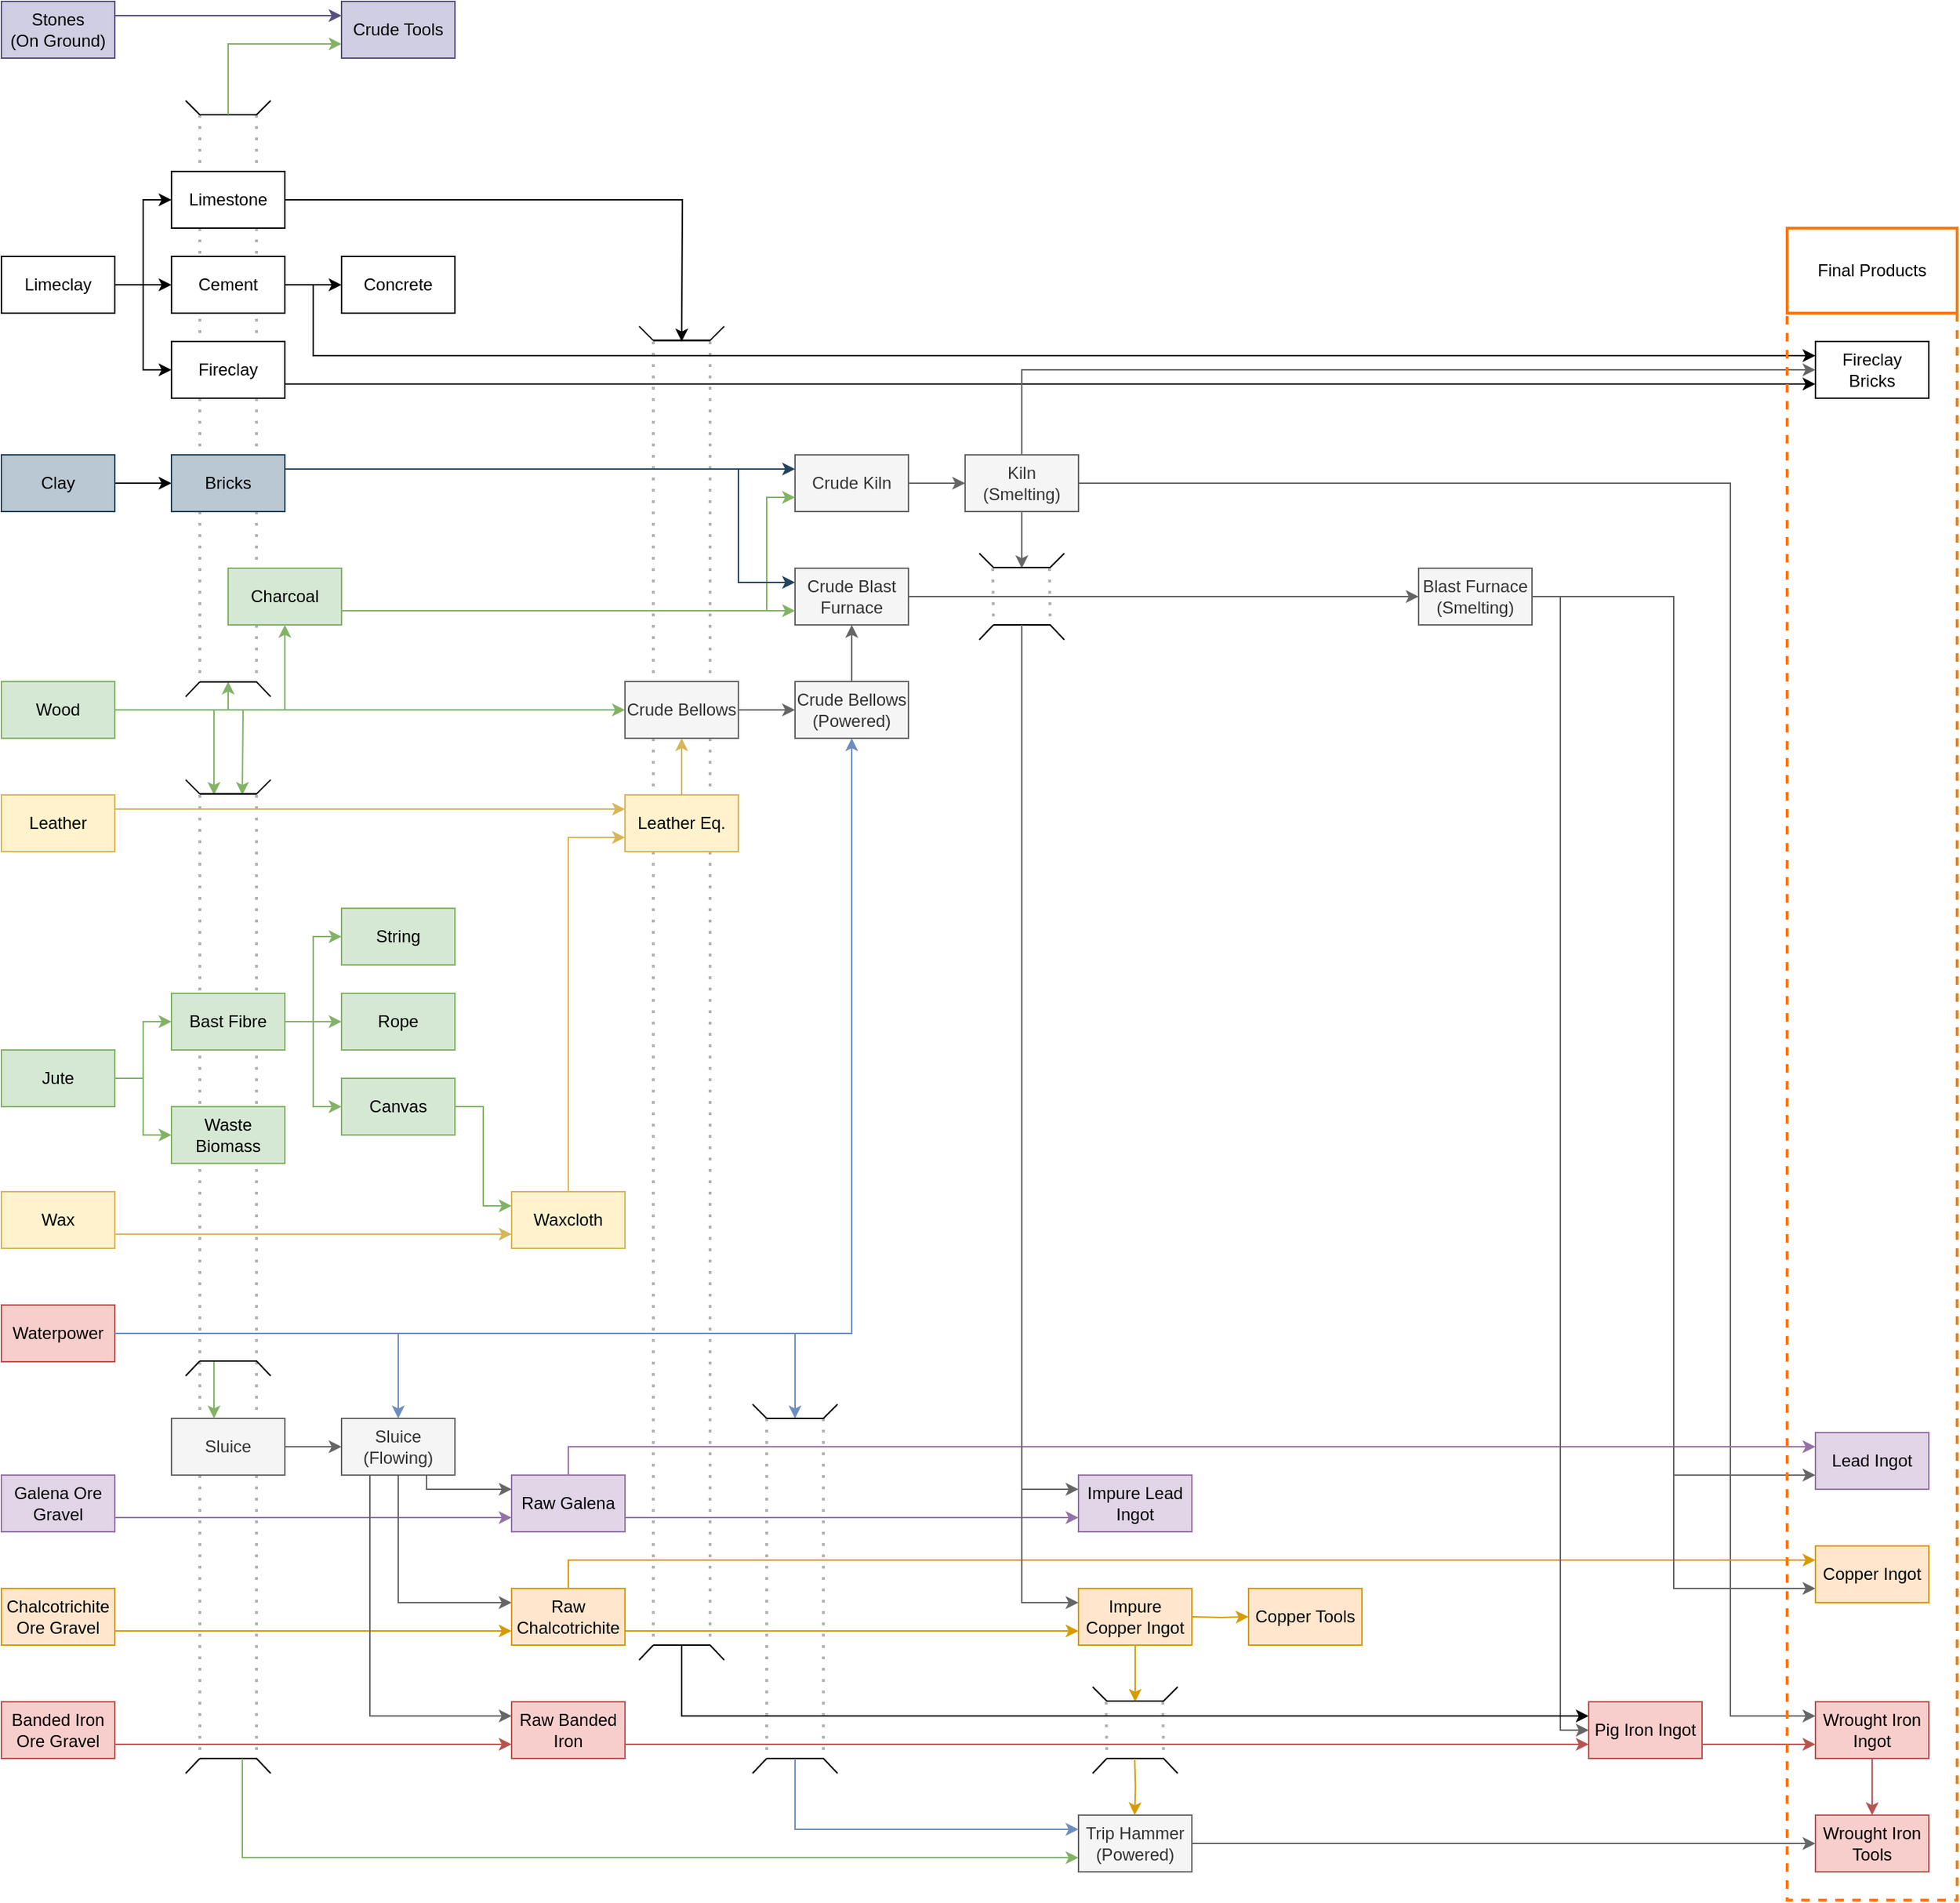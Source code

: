 <mxfile version="25.0.3">
  <diagram name="Page-1" id="IG3MzUUw2ymZqQd2v7ET">
    <mxGraphModel dx="1366" dy="1269" grid="1" gridSize="10" guides="1" tooltips="1" connect="1" arrows="1" fold="1" page="0" pageScale="1" pageWidth="850" pageHeight="1100" math="0" shadow="0">
      <root>
        <mxCell id="0" />
        <mxCell id="1" parent="0" />
        <mxCell id="coB8QqFpyWx458fDY29j-12" value="" style="endArrow=none;dashed=1;html=1;dashPattern=1 3;strokeWidth=2;rounded=0;fillColor=#f5f5f5;strokeColor=#666666;opacity=50;" edge="1" parent="1">
          <mxGeometry width="50" height="50" relative="1" as="geometry">
            <mxPoint x="300" y="-160" as="sourcePoint" />
            <mxPoint x="300" y="240" as="targetPoint" />
          </mxGeometry>
        </mxCell>
        <mxCell id="coB8QqFpyWx458fDY29j-13" value="" style="endArrow=none;dashed=1;html=1;dashPattern=1 3;strokeWidth=2;rounded=0;fillColor=#f5f5f5;strokeColor=#666666;opacity=50;" edge="1" parent="1">
          <mxGeometry width="50" height="50" relative="1" as="geometry">
            <mxPoint x="260" y="-160" as="sourcePoint" />
            <mxPoint x="260" y="240" as="targetPoint" />
          </mxGeometry>
        </mxCell>
        <mxCell id="coB8QqFpyWx458fDY29j-3" value="" style="endArrow=none;dashed=1;html=1;dashPattern=1 3;strokeWidth=2;rounded=0;fillColor=#f5f5f5;strokeColor=#666666;opacity=50;" edge="1" parent="1">
          <mxGeometry width="50" height="50" relative="1" as="geometry">
            <mxPoint x="819.5" y="160" as="sourcePoint" />
            <mxPoint x="820" y="200" as="targetPoint" />
          </mxGeometry>
        </mxCell>
        <mxCell id="coB8QqFpyWx458fDY29j-4" value="" style="endArrow=none;dashed=1;html=1;dashPattern=1 3;strokeWidth=2;rounded=0;fillColor=#f5f5f5;strokeColor=#666666;opacity=50;" edge="1" parent="1">
          <mxGeometry width="50" height="50" relative="1" as="geometry">
            <mxPoint x="859.5" y="160" as="sourcePoint" />
            <mxPoint x="860" y="200" as="targetPoint" />
          </mxGeometry>
        </mxCell>
        <mxCell id="coB8QqFpyWx458fDY29j-1" value="" style="endArrow=none;dashed=1;html=1;dashPattern=1 3;strokeWidth=2;rounded=0;fillColor=#f5f5f5;strokeColor=#666666;opacity=50;" edge="1" parent="1">
          <mxGeometry width="50" height="50" relative="1" as="geometry">
            <mxPoint x="899.5" y="960" as="sourcePoint" />
            <mxPoint x="900" y="1000" as="targetPoint" />
          </mxGeometry>
        </mxCell>
        <mxCell id="coB8QqFpyWx458fDY29j-2" value="" style="endArrow=none;dashed=1;html=1;dashPattern=1 3;strokeWidth=2;rounded=0;fillColor=#f5f5f5;strokeColor=#666666;opacity=50;" edge="1" parent="1">
          <mxGeometry width="50" height="50" relative="1" as="geometry">
            <mxPoint x="939.5" y="960" as="sourcePoint" />
            <mxPoint x="940" y="1000" as="targetPoint" />
          </mxGeometry>
        </mxCell>
        <mxCell id="m7AmhTVpTq-Uz_7KJyDs-200" value="" style="endArrow=none;dashed=1;html=1;dashPattern=1 3;strokeWidth=2;rounded=0;fillColor=#f5f5f5;strokeColor=#666666;opacity=50;" parent="1" edge="1">
          <mxGeometry width="50" height="50" relative="1" as="geometry">
            <mxPoint x="620" as="sourcePoint" />
            <mxPoint x="620" y="920" as="targetPoint" />
          </mxGeometry>
        </mxCell>
        <mxCell id="m7AmhTVpTq-Uz_7KJyDs-201" value="" style="endArrow=none;dashed=1;html=1;dashPattern=1 3;strokeWidth=2;rounded=0;fillColor=#f5f5f5;strokeColor=#666666;opacity=50;" parent="1" edge="1">
          <mxGeometry width="50" height="50" relative="1" as="geometry">
            <mxPoint x="580" as="sourcePoint" />
            <mxPoint x="580" y="920" as="targetPoint" />
          </mxGeometry>
        </mxCell>
        <mxCell id="m7AmhTVpTq-Uz_7KJyDs-199" value="" style="endArrow=none;dashed=1;html=1;dashPattern=1 3;strokeWidth=2;rounded=0;fillColor=#f5f5f5;strokeColor=#666666;opacity=50;" parent="1" edge="1">
          <mxGeometry width="50" height="50" relative="1" as="geometry">
            <mxPoint x="660" y="760" as="sourcePoint" />
            <mxPoint x="660" y="1000" as="targetPoint" />
          </mxGeometry>
        </mxCell>
        <mxCell id="m7AmhTVpTq-Uz_7KJyDs-198" value="" style="endArrow=none;dashed=1;html=1;dashPattern=1 3;strokeWidth=2;rounded=0;fillColor=#f5f5f5;strokeColor=#666666;opacity=50;" parent="1" edge="1">
          <mxGeometry width="50" height="50" relative="1" as="geometry">
            <mxPoint x="700" y="760" as="sourcePoint" />
            <mxPoint x="700" y="1000" as="targetPoint" />
          </mxGeometry>
        </mxCell>
        <mxCell id="m7AmhTVpTq-Uz_7KJyDs-196" value="" style="endArrow=none;dashed=1;html=1;dashPattern=1 3;strokeWidth=2;rounded=0;fillColor=#f5f5f5;strokeColor=#666666;opacity=50;" parent="1" edge="1">
          <mxGeometry width="50" height="50" relative="1" as="geometry">
            <mxPoint x="300" y="320" as="sourcePoint" />
            <mxPoint x="300" y="1000.952" as="targetPoint" />
          </mxGeometry>
        </mxCell>
        <mxCell id="m7AmhTVpTq-Uz_7KJyDs-197" value="" style="endArrow=none;dashed=1;html=1;dashPattern=1 3;strokeWidth=2;rounded=0;fillColor=#f5f5f5;strokeColor=#666666;opacity=50;" parent="1" edge="1">
          <mxGeometry width="50" height="50" relative="1" as="geometry">
            <mxPoint x="260" y="320" as="sourcePoint" />
            <mxPoint x="260" y="1000.952" as="targetPoint" />
          </mxGeometry>
        </mxCell>
        <mxCell id="m7AmhTVpTq-Uz_7KJyDs-32" style="edgeStyle=orthogonalEdgeStyle;rounded=0;orthogonalLoop=1;jettySize=auto;html=1;entryX=0;entryY=0.5;entryDx=0;entryDy=0;fillColor=#d5e8d4;strokeColor=#82b366;" parent="1" source="m7AmhTVpTq-Uz_7KJyDs-1" target="m7AmhTVpTq-Uz_7KJyDs-30" edge="1">
          <mxGeometry relative="1" as="geometry" />
        </mxCell>
        <mxCell id="m7AmhTVpTq-Uz_7KJyDs-95" style="edgeStyle=orthogonalEdgeStyle;rounded=0;orthogonalLoop=1;jettySize=auto;html=1;entryX=0.5;entryY=1;entryDx=0;entryDy=0;fillColor=#d5e8d4;strokeColor=#82b366;" parent="1" target="m7AmhTVpTq-Uz_7KJyDs-96" edge="1">
          <mxGeometry relative="1" as="geometry">
            <mxPoint x="320" y="240" as="targetPoint" />
            <mxPoint x="240" y="260" as="sourcePoint" />
            <Array as="points">
              <mxPoint x="320" y="260" />
            </Array>
          </mxGeometry>
        </mxCell>
        <mxCell id="m7AmhTVpTq-Uz_7KJyDs-113" style="edgeStyle=orthogonalEdgeStyle;rounded=0;orthogonalLoop=1;jettySize=auto;html=1;fillColor=#d5e8d4;strokeColor=#82b366;" parent="1" source="m7AmhTVpTq-Uz_7KJyDs-1" edge="1">
          <mxGeometry relative="1" as="geometry">
            <mxPoint x="270" y="320" as="targetPoint" />
            <Array as="points">
              <mxPoint x="270" y="260" />
            </Array>
          </mxGeometry>
        </mxCell>
        <mxCell id="m7AmhTVpTq-Uz_7KJyDs-177" style="edgeStyle=orthogonalEdgeStyle;rounded=0;orthogonalLoop=1;jettySize=auto;html=1;fillColor=#d5e8d4;strokeColor=#82b366;" parent="1" source="m7AmhTVpTq-Uz_7KJyDs-1" edge="1">
          <mxGeometry relative="1" as="geometry">
            <mxPoint x="290" y="320" as="targetPoint" />
          </mxGeometry>
        </mxCell>
        <mxCell id="coB8QqFpyWx458fDY29j-18" style="edgeStyle=orthogonalEdgeStyle;rounded=0;orthogonalLoop=1;jettySize=auto;html=1;fillColor=#d5e8d4;strokeColor=#82b366;" edge="1" parent="1" source="m7AmhTVpTq-Uz_7KJyDs-1">
          <mxGeometry relative="1" as="geometry">
            <mxPoint x="280" y="240" as="targetPoint" />
            <Array as="points">
              <mxPoint x="280" y="260" />
            </Array>
          </mxGeometry>
        </mxCell>
        <mxCell id="m7AmhTVpTq-Uz_7KJyDs-1" value="&lt;div&gt;Wood&lt;/div&gt;" style="rounded=0;whiteSpace=wrap;html=1;fillColor=#d5e8d4;strokeColor=#82b366;" parent="1" vertex="1">
          <mxGeometry x="120" y="240" width="80" height="40" as="geometry" />
        </mxCell>
        <mxCell id="m7AmhTVpTq-Uz_7KJyDs-29" style="edgeStyle=orthogonalEdgeStyle;rounded=0;orthogonalLoop=1;jettySize=auto;html=1;exitX=1;exitY=0.25;exitDx=0;exitDy=0;entryX=0;entryY=0.25;entryDx=0;entryDy=0;fillColor=#fff2cc;strokeColor=#d6b656;" parent="1" source="m7AmhTVpTq-Uz_7KJyDs-2" target="m7AmhTVpTq-Uz_7KJyDs-27" edge="1">
          <mxGeometry relative="1" as="geometry" />
        </mxCell>
        <mxCell id="m7AmhTVpTq-Uz_7KJyDs-2" value="Leather" style="rounded=0;whiteSpace=wrap;html=1;fillColor=#fff2cc;strokeColor=#d6b656;" parent="1" vertex="1">
          <mxGeometry x="120" y="320" width="80" height="40" as="geometry" />
        </mxCell>
        <mxCell id="m7AmhTVpTq-Uz_7KJyDs-14" style="edgeStyle=orthogonalEdgeStyle;rounded=0;orthogonalLoop=1;jettySize=auto;html=1;entryX=0;entryY=0.5;entryDx=0;entryDy=0;fillColor=#d5e8d4;strokeColor=#82b366;" parent="1" source="m7AmhTVpTq-Uz_7KJyDs-3" target="m7AmhTVpTq-Uz_7KJyDs-13" edge="1">
          <mxGeometry relative="1" as="geometry" />
        </mxCell>
        <mxCell id="m7AmhTVpTq-Uz_7KJyDs-15" style="edgeStyle=orthogonalEdgeStyle;rounded=0;orthogonalLoop=1;jettySize=auto;html=1;entryX=0;entryY=0.5;entryDx=0;entryDy=0;fillColor=#d5e8d4;strokeColor=#82b366;" parent="1" source="m7AmhTVpTq-Uz_7KJyDs-3" target="m7AmhTVpTq-Uz_7KJyDs-12" edge="1">
          <mxGeometry relative="1" as="geometry" />
        </mxCell>
        <mxCell id="m7AmhTVpTq-Uz_7KJyDs-3" value="Jute" style="rounded=0;whiteSpace=wrap;html=1;fillColor=#d5e8d4;strokeColor=#82b366;" parent="1" vertex="1">
          <mxGeometry x="120" y="500" width="80" height="40" as="geometry" />
        </mxCell>
        <mxCell id="coB8QqFpyWx458fDY29j-22" style="edgeStyle=orthogonalEdgeStyle;rounded=0;orthogonalLoop=1;jettySize=auto;html=1;entryX=0;entryY=0.5;entryDx=0;entryDy=0;fillColor=#fff2cc;strokeColor=#d6b656;" edge="1" parent="1">
          <mxGeometry relative="1" as="geometry">
            <mxPoint x="200" y="630" as="sourcePoint" />
            <mxPoint x="480" y="630" as="targetPoint" />
          </mxGeometry>
        </mxCell>
        <mxCell id="m7AmhTVpTq-Uz_7KJyDs-4" value="Wax" style="rounded=0;whiteSpace=wrap;html=1;fillColor=#fff2cc;strokeColor=#d6b656;" parent="1" vertex="1">
          <mxGeometry x="120" y="600" width="80" height="40" as="geometry" />
        </mxCell>
        <mxCell id="m7AmhTVpTq-Uz_7KJyDs-36" style="edgeStyle=orthogonalEdgeStyle;rounded=0;orthogonalLoop=1;jettySize=auto;html=1;fillColor=#dae8fc;strokeColor=#6c8ebf;" parent="1" source="m7AmhTVpTq-Uz_7KJyDs-5" target="m7AmhTVpTq-Uz_7KJyDs-33" edge="1">
          <mxGeometry relative="1" as="geometry" />
        </mxCell>
        <mxCell id="m7AmhTVpTq-Uz_7KJyDs-116" style="edgeStyle=orthogonalEdgeStyle;rounded=0;orthogonalLoop=1;jettySize=auto;html=1;entryX=0.5;entryY=0;entryDx=0;entryDy=0;fillColor=#dae8fc;strokeColor=#6c8ebf;" parent="1" source="m7AmhTVpTq-Uz_7KJyDs-5" target="m7AmhTVpTq-Uz_7KJyDs-114" edge="1">
          <mxGeometry relative="1" as="geometry" />
        </mxCell>
        <mxCell id="m7AmhTVpTq-Uz_7KJyDs-5" value="Waterpower" style="rounded=0;whiteSpace=wrap;html=1;fillColor=#f8cecc;strokeColor=#b85450;" parent="1" vertex="1">
          <mxGeometry x="120" y="680" width="80" height="40" as="geometry" />
        </mxCell>
        <mxCell id="m7AmhTVpTq-Uz_7KJyDs-115" style="edgeStyle=orthogonalEdgeStyle;rounded=0;orthogonalLoop=1;jettySize=auto;html=1;entryX=0;entryY=0.5;entryDx=0;entryDy=0;fillColor=#f5f5f5;strokeColor=#666666;" parent="1" source="m7AmhTVpTq-Uz_7KJyDs-6" target="m7AmhTVpTq-Uz_7KJyDs-114" edge="1">
          <mxGeometry relative="1" as="geometry" />
        </mxCell>
        <mxCell id="m7AmhTVpTq-Uz_7KJyDs-6" value="Sluice" style="rounded=0;whiteSpace=wrap;html=1;fillColor=#f5f5f5;strokeColor=#666666;fontColor=#333333;" parent="1" vertex="1">
          <mxGeometry x="240" y="760" width="80" height="40" as="geometry" />
        </mxCell>
        <mxCell id="m7AmhTVpTq-Uz_7KJyDs-19" style="edgeStyle=orthogonalEdgeStyle;rounded=0;orthogonalLoop=1;jettySize=auto;html=1;entryX=0;entryY=0.5;entryDx=0;entryDy=0;fillColor=#d5e8d4;strokeColor=#82b366;" parent="1" source="m7AmhTVpTq-Uz_7KJyDs-12" target="m7AmhTVpTq-Uz_7KJyDs-18" edge="1">
          <mxGeometry relative="1" as="geometry" />
        </mxCell>
        <mxCell id="m7AmhTVpTq-Uz_7KJyDs-21" style="edgeStyle=orthogonalEdgeStyle;rounded=0;orthogonalLoop=1;jettySize=auto;html=1;entryX=0;entryY=0.5;entryDx=0;entryDy=0;fillColor=#d5e8d4;strokeColor=#82b366;" parent="1" source="m7AmhTVpTq-Uz_7KJyDs-12" target="m7AmhTVpTq-Uz_7KJyDs-17" edge="1">
          <mxGeometry relative="1" as="geometry" />
        </mxCell>
        <mxCell id="m7AmhTVpTq-Uz_7KJyDs-22" style="edgeStyle=orthogonalEdgeStyle;rounded=0;orthogonalLoop=1;jettySize=auto;html=1;entryX=0;entryY=0.5;entryDx=0;entryDy=0;fillColor=#d5e8d4;strokeColor=#82b366;" parent="1" source="m7AmhTVpTq-Uz_7KJyDs-12" target="m7AmhTVpTq-Uz_7KJyDs-20" edge="1">
          <mxGeometry relative="1" as="geometry" />
        </mxCell>
        <mxCell id="m7AmhTVpTq-Uz_7KJyDs-12" value="Bast Fibre" style="rounded=0;whiteSpace=wrap;html=1;fillColor=#d5e8d4;strokeColor=#82b366;" parent="1" vertex="1">
          <mxGeometry x="240" y="460" width="80" height="40" as="geometry" />
        </mxCell>
        <mxCell id="m7AmhTVpTq-Uz_7KJyDs-13" value="Waste Biomass" style="rounded=0;whiteSpace=wrap;html=1;fillColor=#d5e8d4;strokeColor=#82b366;" parent="1" vertex="1">
          <mxGeometry x="240" y="540" width="80" height="40" as="geometry" />
        </mxCell>
        <mxCell id="m7AmhTVpTq-Uz_7KJyDs-17" value="Rope" style="rounded=0;whiteSpace=wrap;html=1;fillColor=#d5e8d4;strokeColor=#82b366;" parent="1" vertex="1">
          <mxGeometry x="360" y="460" width="80" height="40" as="geometry" />
        </mxCell>
        <mxCell id="m7AmhTVpTq-Uz_7KJyDs-18" value="String" style="rounded=0;whiteSpace=wrap;html=1;fillColor=#d5e8d4;strokeColor=#82b366;" parent="1" vertex="1">
          <mxGeometry x="360" y="400" width="80" height="40" as="geometry" />
        </mxCell>
        <mxCell id="m7AmhTVpTq-Uz_7KJyDs-24" style="edgeStyle=orthogonalEdgeStyle;rounded=0;orthogonalLoop=1;jettySize=auto;html=1;entryX=0;entryY=0.25;entryDx=0;entryDy=0;fillColor=#d5e8d4;strokeColor=#82b366;" parent="1" source="m7AmhTVpTq-Uz_7KJyDs-20" target="m7AmhTVpTq-Uz_7KJyDs-23" edge="1">
          <mxGeometry relative="1" as="geometry">
            <mxPoint x="470" y="630" as="targetPoint" />
          </mxGeometry>
        </mxCell>
        <mxCell id="m7AmhTVpTq-Uz_7KJyDs-20" value="Canvas" style="rounded=0;whiteSpace=wrap;html=1;fillColor=#d5e8d4;strokeColor=#82b366;" parent="1" vertex="1">
          <mxGeometry x="360" y="520" width="80" height="40" as="geometry" />
        </mxCell>
        <mxCell id="m7AmhTVpTq-Uz_7KJyDs-28" style="edgeStyle=orthogonalEdgeStyle;rounded=0;orthogonalLoop=1;jettySize=auto;html=1;entryX=0;entryY=0.75;entryDx=0;entryDy=0;fillColor=#fff2cc;strokeColor=#d6b656;" parent="1" source="m7AmhTVpTq-Uz_7KJyDs-23" target="m7AmhTVpTq-Uz_7KJyDs-27" edge="1">
          <mxGeometry relative="1" as="geometry" />
        </mxCell>
        <mxCell id="m7AmhTVpTq-Uz_7KJyDs-23" value="Waxcloth" style="rounded=0;whiteSpace=wrap;html=1;fillColor=#fff2cc;strokeColor=#d6b656;" parent="1" vertex="1">
          <mxGeometry x="480" y="600" width="80" height="40" as="geometry" />
        </mxCell>
        <mxCell id="m7AmhTVpTq-Uz_7KJyDs-38" style="edgeStyle=orthogonalEdgeStyle;rounded=0;orthogonalLoop=1;jettySize=auto;html=1;entryX=0;entryY=0.75;entryDx=0;entryDy=0;exitX=1;exitY=0.75;exitDx=0;exitDy=0;" parent="1" source="m7AmhTVpTq-Uz_7KJyDs-26" target="m7AmhTVpTq-Uz_7KJyDs-37" edge="1">
          <mxGeometry relative="1" as="geometry">
            <mxPoint x="220" y="20" as="targetPoint" />
            <Array as="points" />
          </mxGeometry>
        </mxCell>
        <mxCell id="m7AmhTVpTq-Uz_7KJyDs-26" value="Fireclay" style="rounded=0;whiteSpace=wrap;html=1;" parent="1" vertex="1">
          <mxGeometry x="240" width="80" height="40" as="geometry" />
        </mxCell>
        <mxCell id="m7AmhTVpTq-Uz_7KJyDs-31" style="edgeStyle=orthogonalEdgeStyle;rounded=0;orthogonalLoop=1;jettySize=auto;html=1;entryX=0.5;entryY=1;entryDx=0;entryDy=0;fillColor=#fff2cc;strokeColor=#d6b656;" parent="1" source="m7AmhTVpTq-Uz_7KJyDs-27" target="m7AmhTVpTq-Uz_7KJyDs-30" edge="1">
          <mxGeometry relative="1" as="geometry" />
        </mxCell>
        <mxCell id="m7AmhTVpTq-Uz_7KJyDs-27" value="Leather Eq." style="rounded=0;whiteSpace=wrap;html=1;fillColor=#fff2cc;strokeColor=#d6b656;" parent="1" vertex="1">
          <mxGeometry x="560" y="320" width="80" height="40" as="geometry" />
        </mxCell>
        <mxCell id="m7AmhTVpTq-Uz_7KJyDs-35" style="edgeStyle=orthogonalEdgeStyle;rounded=0;orthogonalLoop=1;jettySize=auto;html=1;entryX=0;entryY=0.5;entryDx=0;entryDy=0;fillColor=#f5f5f5;strokeColor=#666666;" parent="1" source="m7AmhTVpTq-Uz_7KJyDs-30" target="m7AmhTVpTq-Uz_7KJyDs-33" edge="1">
          <mxGeometry relative="1" as="geometry" />
        </mxCell>
        <mxCell id="m7AmhTVpTq-Uz_7KJyDs-30" value="Crude Bellows" style="rounded=0;whiteSpace=wrap;html=1;fillColor=#f5f5f5;strokeColor=#666666;fontColor=#333333;" parent="1" vertex="1">
          <mxGeometry x="560" y="240" width="80" height="40" as="geometry" />
        </mxCell>
        <mxCell id="m7AmhTVpTq-Uz_7KJyDs-51" style="edgeStyle=orthogonalEdgeStyle;rounded=0;orthogonalLoop=1;jettySize=auto;html=1;entryX=0.5;entryY=1;entryDx=0;entryDy=0;fillColor=#f5f5f5;strokeColor=#666666;" parent="1" source="m7AmhTVpTq-Uz_7KJyDs-33" target="m7AmhTVpTq-Uz_7KJyDs-46" edge="1">
          <mxGeometry relative="1" as="geometry" />
        </mxCell>
        <mxCell id="m7AmhTVpTq-Uz_7KJyDs-33" value="Crude Bellows (Powered)" style="rounded=0;whiteSpace=wrap;html=1;fillColor=#f5f5f5;strokeColor=#666666;fontColor=#333333;" parent="1" vertex="1">
          <mxGeometry x="680" y="240" width="80" height="40" as="geometry" />
        </mxCell>
        <mxCell id="m7AmhTVpTq-Uz_7KJyDs-37" value="Fireclay&lt;br&gt;Bricks" style="rounded=0;whiteSpace=wrap;html=1;" parent="1" vertex="1">
          <mxGeometry x="1400" width="80" height="40" as="geometry" />
        </mxCell>
        <mxCell id="m7AmhTVpTq-Uz_7KJyDs-43" style="edgeStyle=orthogonalEdgeStyle;rounded=0;orthogonalLoop=1;jettySize=auto;html=1;entryX=0;entryY=0.5;entryDx=0;entryDy=0;" parent="1" source="m7AmhTVpTq-Uz_7KJyDs-41" target="m7AmhTVpTq-Uz_7KJyDs-42" edge="1">
          <mxGeometry relative="1" as="geometry" />
        </mxCell>
        <mxCell id="m7AmhTVpTq-Uz_7KJyDs-76" style="edgeStyle=orthogonalEdgeStyle;rounded=0;orthogonalLoop=1;jettySize=auto;html=1;entryX=0;entryY=0.5;entryDx=0;entryDy=0;exitX=1;exitY=0.5;exitDx=0;exitDy=0;" parent="1" source="m7AmhTVpTq-Uz_7KJyDs-41" target="m7AmhTVpTq-Uz_7KJyDs-26" edge="1">
          <mxGeometry relative="1" as="geometry">
            <mxPoint x="280" y="-10" as="targetPoint" />
          </mxGeometry>
        </mxCell>
        <mxCell id="m7AmhTVpTq-Uz_7KJyDs-78" style="edgeStyle=orthogonalEdgeStyle;rounded=0;orthogonalLoop=1;jettySize=auto;html=1;entryX=0;entryY=0.5;entryDx=0;entryDy=0;exitX=1;exitY=0.5;exitDx=0;exitDy=0;" parent="1" source="m7AmhTVpTq-Uz_7KJyDs-41" target="m7AmhTVpTq-Uz_7KJyDs-77" edge="1">
          <mxGeometry relative="1" as="geometry">
            <mxPoint x="220" y="-150" as="sourcePoint" />
          </mxGeometry>
        </mxCell>
        <mxCell id="m7AmhTVpTq-Uz_7KJyDs-41" value="Limeclay" style="rounded=0;whiteSpace=wrap;html=1;" parent="1" vertex="1">
          <mxGeometry x="120" y="-60" width="80" height="40" as="geometry" />
        </mxCell>
        <mxCell id="m7AmhTVpTq-Uz_7KJyDs-49" style="edgeStyle=orthogonalEdgeStyle;rounded=0;orthogonalLoop=1;jettySize=auto;html=1;entryX=0;entryY=0.5;entryDx=0;entryDy=0;fillColor=#f5f5f5;strokeColor=#666666;" parent="1" source="m7AmhTVpTq-Uz_7KJyDs-46" target="m7AmhTVpTq-Uz_7KJyDs-52" edge="1">
          <mxGeometry relative="1" as="geometry">
            <mxPoint x="800" y="180" as="targetPoint" />
          </mxGeometry>
        </mxCell>
        <mxCell id="m7AmhTVpTq-Uz_7KJyDs-46" value="Crude Blast Furnace" style="rounded=0;whiteSpace=wrap;html=1;fillColor=#f5f5f5;strokeColor=#666666;fontColor=#333333;" parent="1" vertex="1">
          <mxGeometry x="680" y="160" width="80" height="40" as="geometry" />
        </mxCell>
        <mxCell id="m7AmhTVpTq-Uz_7KJyDs-93" style="edgeStyle=orthogonalEdgeStyle;rounded=0;orthogonalLoop=1;jettySize=auto;html=1;entryX=0;entryY=0.5;entryDx=0;entryDy=0;fillColor=#f5f5f5;strokeColor=#666666;" parent="1" source="m7AmhTVpTq-Uz_7KJyDs-53" target="m7AmhTVpTq-Uz_7KJyDs-92" edge="1">
          <mxGeometry relative="1" as="geometry" />
        </mxCell>
        <mxCell id="m7AmhTVpTq-Uz_7KJyDs-53" value="Crude Kiln" style="rounded=0;whiteSpace=wrap;html=1;fillColor=#f5f5f5;strokeColor=#666666;fontColor=#333333;" parent="1" vertex="1">
          <mxGeometry x="680" y="80" width="80" height="40" as="geometry" />
        </mxCell>
        <mxCell id="m7AmhTVpTq-Uz_7KJyDs-117" style="edgeStyle=orthogonalEdgeStyle;rounded=0;orthogonalLoop=1;jettySize=auto;html=1;fillColor=#e1d5e7;strokeColor=#9673a6;" parent="1" edge="1">
          <mxGeometry relative="1" as="geometry">
            <mxPoint x="480" y="830" as="targetPoint" />
            <mxPoint x="200" y="830.0" as="sourcePoint" />
          </mxGeometry>
        </mxCell>
        <mxCell id="m7AmhTVpTq-Uz_7KJyDs-56" value="Galena Ore Gravel" style="rounded=0;whiteSpace=wrap;html=1;fillColor=#e1d5e7;strokeColor=#9673a6;" parent="1" vertex="1">
          <mxGeometry x="120" y="800" width="80" height="40" as="geometry" />
        </mxCell>
        <mxCell id="m7AmhTVpTq-Uz_7KJyDs-121" style="edgeStyle=orthogonalEdgeStyle;rounded=0;orthogonalLoop=1;jettySize=auto;html=1;exitX=1;exitY=0.75;exitDx=0;exitDy=0;entryX=0;entryY=0.75;entryDx=0;entryDy=0;fillColor=#ffe6cc;strokeColor=#d79b00;" parent="1" source="m7AmhTVpTq-Uz_7KJyDs-57" target="m7AmhTVpTq-Uz_7KJyDs-119" edge="1">
          <mxGeometry relative="1" as="geometry" />
        </mxCell>
        <mxCell id="m7AmhTVpTq-Uz_7KJyDs-57" value="&lt;span id=&quot;ref234210&quot;&gt;&lt;/span&gt;Chalcotrichite Ore Gravel" style="rounded=0;whiteSpace=wrap;html=1;fillColor=#ffe6cc;strokeColor=#d79b00;" parent="1" vertex="1">
          <mxGeometry x="120" y="880" width="80" height="40" as="geometry" />
        </mxCell>
        <mxCell id="m7AmhTVpTq-Uz_7KJyDs-122" style="edgeStyle=orthogonalEdgeStyle;rounded=0;orthogonalLoop=1;jettySize=auto;html=1;exitX=1;exitY=0.75;exitDx=0;exitDy=0;entryX=0;entryY=0.75;entryDx=0;entryDy=0;fillColor=#f8cecc;strokeColor=#b85450;" parent="1" source="m7AmhTVpTq-Uz_7KJyDs-69" target="m7AmhTVpTq-Uz_7KJyDs-120" edge="1">
          <mxGeometry relative="1" as="geometry" />
        </mxCell>
        <mxCell id="m7AmhTVpTq-Uz_7KJyDs-69" value="Banded Iron Ore Gravel" style="rounded=0;whiteSpace=wrap;html=1;fillColor=#f8cecc;strokeColor=#b85450;" parent="1" vertex="1">
          <mxGeometry x="120" y="960" width="80" height="40" as="geometry" />
        </mxCell>
        <mxCell id="m7AmhTVpTq-Uz_7KJyDs-151" style="edgeStyle=orthogonalEdgeStyle;rounded=0;orthogonalLoop=1;jettySize=auto;html=1;" parent="1" source="m7AmhTVpTq-Uz_7KJyDs-77" edge="1">
          <mxGeometry relative="1" as="geometry">
            <mxPoint x="600" as="targetPoint" />
          </mxGeometry>
        </mxCell>
        <mxCell id="m7AmhTVpTq-Uz_7KJyDs-77" value="Limestone" style="rounded=0;whiteSpace=wrap;html=1;" parent="1" vertex="1">
          <mxGeometry x="240" y="-120" width="80" height="40" as="geometry" />
        </mxCell>
        <mxCell id="m7AmhTVpTq-Uz_7KJyDs-103" style="edgeStyle=orthogonalEdgeStyle;rounded=0;orthogonalLoop=1;jettySize=auto;html=1;exitX=1;exitY=0.5;exitDx=0;exitDy=0;entryX=0;entryY=0.25;entryDx=0;entryDy=0;" parent="1" source="m7AmhTVpTq-Uz_7KJyDs-42" target="m7AmhTVpTq-Uz_7KJyDs-37" edge="1">
          <mxGeometry relative="1" as="geometry">
            <mxPoint x="800" y="10" as="targetPoint" />
            <Array as="points">
              <mxPoint x="340" y="-40" />
              <mxPoint x="340" y="10" />
            </Array>
          </mxGeometry>
        </mxCell>
        <mxCell id="m7AmhTVpTq-Uz_7KJyDs-104" style="edgeStyle=orthogonalEdgeStyle;rounded=0;orthogonalLoop=1;jettySize=auto;html=1;" parent="1" source="m7AmhTVpTq-Uz_7KJyDs-42" edge="1">
          <mxGeometry relative="1" as="geometry">
            <mxPoint x="360" y="-40" as="targetPoint" />
          </mxGeometry>
        </mxCell>
        <mxCell id="m7AmhTVpTq-Uz_7KJyDs-42" value="Cement" style="rounded=0;whiteSpace=wrap;html=1;" parent="1" vertex="1">
          <mxGeometry x="240" y="-60" width="80" height="40" as="geometry" />
        </mxCell>
        <mxCell id="m7AmhTVpTq-Uz_7KJyDs-102" style="edgeStyle=orthogonalEdgeStyle;rounded=0;orthogonalLoop=1;jettySize=auto;html=1;entryX=0;entryY=0.5;entryDx=0;entryDy=0;fillColor=#f5f5f5;strokeColor=#666666;" parent="1" source="m7AmhTVpTq-Uz_7KJyDs-92" target="m7AmhTVpTq-Uz_7KJyDs-37" edge="1">
          <mxGeometry relative="1" as="geometry">
            <Array as="points">
              <mxPoint x="840" y="20" />
            </Array>
          </mxGeometry>
        </mxCell>
        <mxCell id="m7AmhTVpTq-Uz_7KJyDs-138" style="edgeStyle=orthogonalEdgeStyle;rounded=0;orthogonalLoop=1;jettySize=auto;html=1;fillColor=#f5f5f5;strokeColor=#666666;" parent="1" source="m7AmhTVpTq-Uz_7KJyDs-92" edge="1">
          <mxGeometry relative="1" as="geometry">
            <mxPoint x="840" y="160" as="targetPoint" />
          </mxGeometry>
        </mxCell>
        <mxCell id="m7AmhTVpTq-Uz_7KJyDs-160" style="edgeStyle=orthogonalEdgeStyle;rounded=0;orthogonalLoop=1;jettySize=auto;html=1;fillColor=#f5f5f5;strokeColor=#666666;" parent="1" source="m7AmhTVpTq-Uz_7KJyDs-92" target="m7AmhTVpTq-Uz_7KJyDs-162" edge="1">
          <mxGeometry relative="1" as="geometry">
            <mxPoint x="1360" y="970" as="targetPoint" />
            <Array as="points">
              <mxPoint x="1340" y="100" />
              <mxPoint x="1340" y="970" />
            </Array>
          </mxGeometry>
        </mxCell>
        <mxCell id="m7AmhTVpTq-Uz_7KJyDs-92" value="Kiln (Smelting)" style="rounded=0;whiteSpace=wrap;html=1;fillColor=#f5f5f5;strokeColor=#666666;fontColor=#333333;" parent="1" vertex="1">
          <mxGeometry x="800" y="80" width="80" height="40" as="geometry" />
        </mxCell>
        <mxCell id="m7AmhTVpTq-Uz_7KJyDs-97" style="edgeStyle=orthogonalEdgeStyle;rounded=0;orthogonalLoop=1;jettySize=auto;html=1;entryX=0;entryY=0.5;entryDx=0;entryDy=0;" parent="1" source="m7AmhTVpTq-Uz_7KJyDs-94" target="m7AmhTVpTq-Uz_7KJyDs-98" edge="1">
          <mxGeometry relative="1" as="geometry">
            <mxPoint x="230" y="100" as="targetPoint" />
          </mxGeometry>
        </mxCell>
        <mxCell id="m7AmhTVpTq-Uz_7KJyDs-94" value="Clay" style="rounded=0;whiteSpace=wrap;html=1;fillColor=#bac8d3;strokeColor=#23445d;" parent="1" vertex="1">
          <mxGeometry x="120" y="80" width="80" height="40" as="geometry" />
        </mxCell>
        <mxCell id="m7AmhTVpTq-Uz_7KJyDs-99" style="edgeStyle=orthogonalEdgeStyle;rounded=0;orthogonalLoop=1;jettySize=auto;html=1;fillColor=#d5e8d4;strokeColor=#82b366;" parent="1" source="m7AmhTVpTq-Uz_7KJyDs-96" edge="1">
          <mxGeometry relative="1" as="geometry">
            <mxPoint x="680" y="190" as="targetPoint" />
            <Array as="points">
              <mxPoint x="680" y="190" />
            </Array>
          </mxGeometry>
        </mxCell>
        <mxCell id="m7AmhTVpTq-Uz_7KJyDs-192" style="edgeStyle=orthogonalEdgeStyle;rounded=0;orthogonalLoop=1;jettySize=auto;html=1;exitX=1;exitY=0.25;exitDx=0;exitDy=0;entryX=0;entryY=0.75;entryDx=0;entryDy=0;fillColor=#d5e8d4;strokeColor=#82b366;" parent="1" source="m7AmhTVpTq-Uz_7KJyDs-96" target="m7AmhTVpTq-Uz_7KJyDs-53" edge="1">
          <mxGeometry relative="1" as="geometry">
            <Array as="points">
              <mxPoint x="360" y="190" />
              <mxPoint x="660" y="190" />
              <mxPoint x="660" y="110" />
            </Array>
          </mxGeometry>
        </mxCell>
        <mxCell id="m7AmhTVpTq-Uz_7KJyDs-96" value="Charcoal" style="rounded=0;whiteSpace=wrap;html=1;fillColor=#d5e8d4;strokeColor=#82b366;" parent="1" vertex="1">
          <mxGeometry x="280" y="160" width="80" height="40" as="geometry" />
        </mxCell>
        <mxCell id="m7AmhTVpTq-Uz_7KJyDs-100" style="edgeStyle=orthogonalEdgeStyle;rounded=0;orthogonalLoop=1;jettySize=auto;html=1;fillColor=#bac8d3;strokeColor=#23445d;" parent="1" source="m7AmhTVpTq-Uz_7KJyDs-98" edge="1">
          <mxGeometry relative="1" as="geometry">
            <mxPoint x="680" y="90" as="targetPoint" />
            <Array as="points">
              <mxPoint x="500" y="90" />
              <mxPoint x="500" y="90" />
            </Array>
          </mxGeometry>
        </mxCell>
        <mxCell id="m7AmhTVpTq-Uz_7KJyDs-193" style="edgeStyle=orthogonalEdgeStyle;rounded=0;orthogonalLoop=1;jettySize=auto;html=1;exitX=1;exitY=0.75;exitDx=0;exitDy=0;entryX=0;entryY=0.25;entryDx=0;entryDy=0;fillColor=#bac8d3;strokeColor=#23445d;" parent="1" source="m7AmhTVpTq-Uz_7KJyDs-98" target="m7AmhTVpTq-Uz_7KJyDs-46" edge="1">
          <mxGeometry relative="1" as="geometry">
            <Array as="points">
              <mxPoint x="320" y="90" />
              <mxPoint x="640" y="90" />
              <mxPoint x="640" y="170" />
            </Array>
          </mxGeometry>
        </mxCell>
        <mxCell id="m7AmhTVpTq-Uz_7KJyDs-98" value="Bricks" style="rounded=0;whiteSpace=wrap;html=1;fillColor=#bac8d3;strokeColor=#23445d;" parent="1" vertex="1">
          <mxGeometry x="240" y="80" width="80" height="40" as="geometry" />
        </mxCell>
        <mxCell id="m7AmhTVpTq-Uz_7KJyDs-105" value="Concrete" style="rounded=0;whiteSpace=wrap;html=1;" parent="1" vertex="1">
          <mxGeometry x="360" y="-60" width="80" height="40" as="geometry" />
        </mxCell>
        <mxCell id="m7AmhTVpTq-Uz_7KJyDs-106" value="" style="endArrow=none;html=1;rounded=0;" parent="1" edge="1">
          <mxGeometry width="50" height="50" relative="1" as="geometry">
            <mxPoint x="260" y="319.31" as="sourcePoint" />
            <mxPoint x="300" y="319.31" as="targetPoint" />
          </mxGeometry>
        </mxCell>
        <mxCell id="m7AmhTVpTq-Uz_7KJyDs-107" value="" style="endArrow=none;html=1;rounded=0;" parent="1" edge="1">
          <mxGeometry width="50" height="50" relative="1" as="geometry">
            <mxPoint x="250" y="309.31" as="sourcePoint" />
            <mxPoint x="260" y="319.31" as="targetPoint" />
          </mxGeometry>
        </mxCell>
        <mxCell id="m7AmhTVpTq-Uz_7KJyDs-108" value="" style="endArrow=none;html=1;rounded=0;" parent="1" edge="1">
          <mxGeometry width="50" height="50" relative="1" as="geometry">
            <mxPoint x="260" y="319.31" as="sourcePoint" />
            <mxPoint x="310" y="309.31" as="targetPoint" />
            <Array as="points">
              <mxPoint x="300" y="319.31" />
            </Array>
          </mxGeometry>
        </mxCell>
        <mxCell id="m7AmhTVpTq-Uz_7KJyDs-109" value="" style="endArrow=none;html=1;rounded=0;" parent="1" edge="1">
          <mxGeometry width="50" height="50" relative="1" as="geometry">
            <mxPoint x="260" y="719.52" as="sourcePoint" />
            <mxPoint x="300" y="719.52" as="targetPoint" />
          </mxGeometry>
        </mxCell>
        <mxCell id="m7AmhTVpTq-Uz_7KJyDs-110" value="" style="endArrow=none;html=1;rounded=0;" parent="1" edge="1">
          <mxGeometry width="50" height="50" relative="1" as="geometry">
            <mxPoint x="250" y="730" as="sourcePoint" />
            <mxPoint x="260" y="719.52" as="targetPoint" />
          </mxGeometry>
        </mxCell>
        <mxCell id="m7AmhTVpTq-Uz_7KJyDs-111" value="" style="endArrow=none;html=1;rounded=0;" parent="1" edge="1">
          <mxGeometry width="50" height="50" relative="1" as="geometry">
            <mxPoint x="260" y="719.52" as="sourcePoint" />
            <mxPoint x="310" y="730" as="targetPoint" />
            <Array as="points">
              <mxPoint x="300" y="719.52" />
            </Array>
          </mxGeometry>
        </mxCell>
        <mxCell id="m7AmhTVpTq-Uz_7KJyDs-112" value="" style="endArrow=classic;html=1;rounded=0;entryX=0.5;entryY=0;entryDx=0;entryDy=0;fillColor=#d5e8d4;strokeColor=#82b366;" parent="1" edge="1">
          <mxGeometry width="50" height="50" relative="1" as="geometry">
            <mxPoint x="270" y="720" as="sourcePoint" />
            <mxPoint x="270" y="760.0" as="targetPoint" />
          </mxGeometry>
        </mxCell>
        <mxCell id="m7AmhTVpTq-Uz_7KJyDs-123" style="edgeStyle=orthogonalEdgeStyle;rounded=0;orthogonalLoop=1;jettySize=auto;html=1;exitX=0.75;exitY=1;exitDx=0;exitDy=0;entryX=0;entryY=0.25;entryDx=0;entryDy=0;fillColor=#f5f5f5;strokeColor=#666666;" parent="1" source="m7AmhTVpTq-Uz_7KJyDs-114" target="m7AmhTVpTq-Uz_7KJyDs-118" edge="1">
          <mxGeometry relative="1" as="geometry">
            <Array as="points">
              <mxPoint x="420" y="810" />
            </Array>
          </mxGeometry>
        </mxCell>
        <mxCell id="m7AmhTVpTq-Uz_7KJyDs-124" style="edgeStyle=orthogonalEdgeStyle;rounded=0;orthogonalLoop=1;jettySize=auto;html=1;entryX=0;entryY=0.25;entryDx=0;entryDy=0;fillColor=#f5f5f5;strokeColor=#666666;" parent="1" source="m7AmhTVpTq-Uz_7KJyDs-114" target="m7AmhTVpTq-Uz_7KJyDs-119" edge="1">
          <mxGeometry relative="1" as="geometry">
            <Array as="points">
              <mxPoint x="400" y="890" />
            </Array>
          </mxGeometry>
        </mxCell>
        <mxCell id="m7AmhTVpTq-Uz_7KJyDs-125" style="edgeStyle=orthogonalEdgeStyle;rounded=0;orthogonalLoop=1;jettySize=auto;html=1;exitX=0.25;exitY=1;exitDx=0;exitDy=0;entryX=0;entryY=0.25;entryDx=0;entryDy=0;fillColor=#f5f5f5;strokeColor=#666666;" parent="1" source="m7AmhTVpTq-Uz_7KJyDs-114" target="m7AmhTVpTq-Uz_7KJyDs-120" edge="1">
          <mxGeometry relative="1" as="geometry" />
        </mxCell>
        <mxCell id="m7AmhTVpTq-Uz_7KJyDs-114" value="Sluice (Flowing)" style="rounded=0;whiteSpace=wrap;html=1;fillColor=#f5f5f5;strokeColor=#666666;fontColor=#333333;" parent="1" vertex="1">
          <mxGeometry x="360" y="760" width="80" height="40" as="geometry" />
        </mxCell>
        <mxCell id="m7AmhTVpTq-Uz_7KJyDs-141" style="edgeStyle=orthogonalEdgeStyle;rounded=0;orthogonalLoop=1;jettySize=auto;html=1;exitX=1;exitY=0.75;exitDx=0;exitDy=0;entryX=0;entryY=0.75;entryDx=0;entryDy=0;fillColor=#e1d5e7;strokeColor=#9673a6;" parent="1" source="m7AmhTVpTq-Uz_7KJyDs-118" target="m7AmhTVpTq-Uz_7KJyDs-127" edge="1">
          <mxGeometry relative="1" as="geometry" />
        </mxCell>
        <mxCell id="m7AmhTVpTq-Uz_7KJyDs-159" style="edgeStyle=orthogonalEdgeStyle;rounded=0;orthogonalLoop=1;jettySize=auto;html=1;entryX=0;entryY=0.25;entryDx=0;entryDy=0;fillColor=#e1d5e7;strokeColor=#9673a6;" parent="1" source="m7AmhTVpTq-Uz_7KJyDs-118" target="m7AmhTVpTq-Uz_7KJyDs-157" edge="1">
          <mxGeometry relative="1" as="geometry">
            <Array as="points">
              <mxPoint x="520" y="780" />
            </Array>
          </mxGeometry>
        </mxCell>
        <mxCell id="m7AmhTVpTq-Uz_7KJyDs-118" value="Raw Galena" style="rounded=0;whiteSpace=wrap;html=1;fillColor=#e1d5e7;strokeColor=#9673a6;" parent="1" vertex="1">
          <mxGeometry x="480" y="800" width="80" height="40" as="geometry" />
        </mxCell>
        <mxCell id="m7AmhTVpTq-Uz_7KJyDs-142" style="edgeStyle=orthogonalEdgeStyle;rounded=0;orthogonalLoop=1;jettySize=auto;html=1;exitX=1;exitY=0.75;exitDx=0;exitDy=0;entryX=0;entryY=0.75;entryDx=0;entryDy=0;fillColor=#ffe6cc;strokeColor=#d79b00;" parent="1" source="m7AmhTVpTq-Uz_7KJyDs-119" target="m7AmhTVpTq-Uz_7KJyDs-128" edge="1">
          <mxGeometry relative="1" as="geometry" />
        </mxCell>
        <mxCell id="m7AmhTVpTq-Uz_7KJyDs-158" style="edgeStyle=orthogonalEdgeStyle;rounded=0;orthogonalLoop=1;jettySize=auto;html=1;entryX=0;entryY=0.25;entryDx=0;entryDy=0;fillColor=#ffe6cc;strokeColor=#d79b00;" parent="1" source="m7AmhTVpTq-Uz_7KJyDs-119" target="m7AmhTVpTq-Uz_7KJyDs-156" edge="1">
          <mxGeometry relative="1" as="geometry">
            <Array as="points">
              <mxPoint x="520" y="860" />
              <mxPoint x="1240" y="860" />
            </Array>
          </mxGeometry>
        </mxCell>
        <mxCell id="m7AmhTVpTq-Uz_7KJyDs-119" value="Raw &lt;span id=&quot;ref234210&quot;&gt;&lt;/span&gt;Chalcotrichite" style="rounded=0;whiteSpace=wrap;html=1;fillColor=#ffe6cc;strokeColor=#d79b00;" parent="1" vertex="1">
          <mxGeometry x="480" y="880" width="80" height="40" as="geometry" />
        </mxCell>
        <mxCell id="m7AmhTVpTq-Uz_7KJyDs-154" style="edgeStyle=orthogonalEdgeStyle;rounded=0;orthogonalLoop=1;jettySize=auto;html=1;exitX=1;exitY=0.75;exitDx=0;exitDy=0;entryX=0;entryY=0.75;entryDx=0;entryDy=0;fillColor=#f8cecc;strokeColor=#b85450;" parent="1" source="m7AmhTVpTq-Uz_7KJyDs-120" target="m7AmhTVpTq-Uz_7KJyDs-153" edge="1">
          <mxGeometry relative="1" as="geometry" />
        </mxCell>
        <mxCell id="m7AmhTVpTq-Uz_7KJyDs-120" value="Raw Banded Iron" style="rounded=0;whiteSpace=wrap;html=1;fillColor=#f8cecc;strokeColor=#b85450;" parent="1" vertex="1">
          <mxGeometry x="480" y="960" width="80" height="40" as="geometry" />
        </mxCell>
        <mxCell id="m7AmhTVpTq-Uz_7KJyDs-155" style="edgeStyle=orthogonalEdgeStyle;rounded=0;orthogonalLoop=1;jettySize=auto;html=1;entryX=0;entryY=0.5;entryDx=0;entryDy=0;fillColor=#f5f5f5;strokeColor=#666666;" parent="1" source="m7AmhTVpTq-Uz_7KJyDs-52" target="m7AmhTVpTq-Uz_7KJyDs-153" edge="1">
          <mxGeometry relative="1" as="geometry" />
        </mxCell>
        <mxCell id="m7AmhTVpTq-Uz_7KJyDs-163" style="edgeStyle=orthogonalEdgeStyle;rounded=0;orthogonalLoop=1;jettySize=auto;html=1;entryX=0;entryY=0.75;entryDx=0;entryDy=0;fillColor=#f5f5f5;strokeColor=#666666;" parent="1" source="m7AmhTVpTq-Uz_7KJyDs-52" target="m7AmhTVpTq-Uz_7KJyDs-157" edge="1">
          <mxGeometry relative="1" as="geometry" />
        </mxCell>
        <mxCell id="m7AmhTVpTq-Uz_7KJyDs-164" style="edgeStyle=orthogonalEdgeStyle;rounded=0;orthogonalLoop=1;jettySize=auto;html=1;entryX=0;entryY=0.75;entryDx=0;entryDy=0;fillColor=#f5f5f5;strokeColor=#666666;" parent="1" source="m7AmhTVpTq-Uz_7KJyDs-52" target="m7AmhTVpTq-Uz_7KJyDs-156" edge="1">
          <mxGeometry relative="1" as="geometry" />
        </mxCell>
        <mxCell id="m7AmhTVpTq-Uz_7KJyDs-52" value="Blast Furnace (Smelting)" style="rounded=0;whiteSpace=wrap;html=1;fillColor=#f5f5f5;strokeColor=#666666;fontColor=#333333;" parent="1" vertex="1">
          <mxGeometry x="1120" y="160" width="80" height="40" as="geometry" />
        </mxCell>
        <mxCell id="m7AmhTVpTq-Uz_7KJyDs-144" style="edgeStyle=orthogonalEdgeStyle;rounded=0;orthogonalLoop=1;jettySize=auto;html=1;entryX=0;entryY=0.5;entryDx=0;entryDy=0;fillColor=#ffe6cc;strokeColor=#d79b00;" parent="1" target="m7AmhTVpTq-Uz_7KJyDs-143" edge="1">
          <mxGeometry relative="1" as="geometry">
            <mxPoint x="960.0" y="900.0" as="sourcePoint" />
          </mxGeometry>
        </mxCell>
        <mxCell id="m7AmhTVpTq-Uz_7KJyDs-127" value="Impure Lead Ingot" style="rounded=0;whiteSpace=wrap;html=1;fillColor=#e1d5e7;strokeColor=#9673a6;" parent="1" vertex="1">
          <mxGeometry x="880" y="800" width="80" height="40" as="geometry" />
        </mxCell>
        <mxCell id="m7AmhTVpTq-Uz_7KJyDs-171" style="edgeStyle=orthogonalEdgeStyle;rounded=0;orthogonalLoop=1;jettySize=auto;html=1;fillColor=#ffe6cc;strokeColor=#d79b00;" parent="1" source="m7AmhTVpTq-Uz_7KJyDs-128" edge="1">
          <mxGeometry relative="1" as="geometry">
            <mxPoint x="920.0" y="960.0" as="targetPoint" />
          </mxGeometry>
        </mxCell>
        <mxCell id="m7AmhTVpTq-Uz_7KJyDs-128" value="Impure Copper Ingot" style="rounded=0;whiteSpace=wrap;html=1;fillColor=#ffe6cc;strokeColor=#d79b00;" parent="1" vertex="1">
          <mxGeometry x="880" y="880" width="80" height="40" as="geometry" />
        </mxCell>
        <mxCell id="m7AmhTVpTq-Uz_7KJyDs-132" value="" style="endArrow=none;html=1;rounded=0;" parent="1" edge="1">
          <mxGeometry width="50" height="50" relative="1" as="geometry">
            <mxPoint x="820" y="159.52" as="sourcePoint" />
            <mxPoint x="860" y="159.52" as="targetPoint" />
          </mxGeometry>
        </mxCell>
        <mxCell id="m7AmhTVpTq-Uz_7KJyDs-133" value="" style="endArrow=none;html=1;rounded=0;" parent="1" edge="1">
          <mxGeometry width="50" height="50" relative="1" as="geometry">
            <mxPoint x="810" y="149.52" as="sourcePoint" />
            <mxPoint x="820" y="159.52" as="targetPoint" />
          </mxGeometry>
        </mxCell>
        <mxCell id="m7AmhTVpTq-Uz_7KJyDs-134" value="" style="endArrow=none;html=1;rounded=0;" parent="1" edge="1">
          <mxGeometry width="50" height="50" relative="1" as="geometry">
            <mxPoint x="820" y="159.52" as="sourcePoint" />
            <mxPoint x="870" y="149.52" as="targetPoint" />
            <Array as="points">
              <mxPoint x="860" y="159.52" />
            </Array>
          </mxGeometry>
        </mxCell>
        <mxCell id="m7AmhTVpTq-Uz_7KJyDs-135" value="" style="endArrow=none;html=1;rounded=0;" parent="1" edge="1">
          <mxGeometry width="50" height="50" relative="1" as="geometry">
            <mxPoint x="820" y="200" as="sourcePoint" />
            <mxPoint x="860" y="200" as="targetPoint" />
          </mxGeometry>
        </mxCell>
        <mxCell id="m7AmhTVpTq-Uz_7KJyDs-136" value="" style="endArrow=none;html=1;rounded=0;" parent="1" edge="1">
          <mxGeometry width="50" height="50" relative="1" as="geometry">
            <mxPoint x="810" y="210.48" as="sourcePoint" />
            <mxPoint x="820" y="200" as="targetPoint" />
          </mxGeometry>
        </mxCell>
        <mxCell id="m7AmhTVpTq-Uz_7KJyDs-137" value="" style="endArrow=none;html=1;rounded=0;" parent="1" edge="1">
          <mxGeometry width="50" height="50" relative="1" as="geometry">
            <mxPoint x="820" y="200" as="sourcePoint" />
            <mxPoint x="870" y="210.48" as="targetPoint" />
            <Array as="points">
              <mxPoint x="860" y="200" />
            </Array>
          </mxGeometry>
        </mxCell>
        <mxCell id="m7AmhTVpTq-Uz_7KJyDs-139" value="" style="endArrow=classic;html=1;rounded=0;entryX=0;entryY=0.25;entryDx=0;entryDy=0;fillColor=#f5f5f5;strokeColor=#666666;" parent="1" target="m7AmhTVpTq-Uz_7KJyDs-127" edge="1">
          <mxGeometry width="50" height="50" relative="1" as="geometry">
            <mxPoint x="840" y="210" as="sourcePoint" />
            <mxPoint x="840" y="810.952" as="targetPoint" />
            <Array as="points">
              <mxPoint x="840" y="810" />
            </Array>
          </mxGeometry>
        </mxCell>
        <mxCell id="m7AmhTVpTq-Uz_7KJyDs-140" value="" style="endArrow=classic;html=1;rounded=0;entryX=0;entryY=0.25;entryDx=0;entryDy=0;fillColor=#f5f5f5;strokeColor=#666666;" parent="1" target="m7AmhTVpTq-Uz_7KJyDs-128" edge="1">
          <mxGeometry width="50" height="50" relative="1" as="geometry">
            <mxPoint x="840" y="200" as="sourcePoint" />
            <mxPoint x="770" y="760" as="targetPoint" />
            <Array as="points">
              <mxPoint x="840" y="890" />
            </Array>
          </mxGeometry>
        </mxCell>
        <mxCell id="m7AmhTVpTq-Uz_7KJyDs-143" value="Copper Tools" style="rounded=0;whiteSpace=wrap;html=1;fillColor=#ffe6cc;strokeColor=#d79b00;" parent="1" vertex="1">
          <mxGeometry x="1000" y="880" width="80" height="40" as="geometry" />
        </mxCell>
        <mxCell id="m7AmhTVpTq-Uz_7KJyDs-145" value="" style="endArrow=none;html=1;rounded=0;" parent="1" edge="1">
          <mxGeometry width="50" height="50" relative="1" as="geometry">
            <mxPoint x="580" y="-0.69" as="sourcePoint" />
            <mxPoint x="620" y="-0.69" as="targetPoint" />
          </mxGeometry>
        </mxCell>
        <mxCell id="m7AmhTVpTq-Uz_7KJyDs-146" value="" style="endArrow=none;html=1;rounded=0;" parent="1" edge="1">
          <mxGeometry width="50" height="50" relative="1" as="geometry">
            <mxPoint x="570" y="-10.69" as="sourcePoint" />
            <mxPoint x="580" y="-0.69" as="targetPoint" />
          </mxGeometry>
        </mxCell>
        <mxCell id="m7AmhTVpTq-Uz_7KJyDs-147" value="" style="endArrow=none;html=1;rounded=0;" parent="1" edge="1">
          <mxGeometry width="50" height="50" relative="1" as="geometry">
            <mxPoint x="580" y="-0.69" as="sourcePoint" />
            <mxPoint x="630" y="-10.69" as="targetPoint" />
            <Array as="points">
              <mxPoint x="620" y="-0.69" />
            </Array>
          </mxGeometry>
        </mxCell>
        <mxCell id="m7AmhTVpTq-Uz_7KJyDs-148" value="" style="endArrow=none;html=1;rounded=0;" parent="1" edge="1">
          <mxGeometry width="50" height="50" relative="1" as="geometry">
            <mxPoint x="580" y="920" as="sourcePoint" />
            <mxPoint x="620" y="920" as="targetPoint" />
          </mxGeometry>
        </mxCell>
        <mxCell id="m7AmhTVpTq-Uz_7KJyDs-149" value="" style="endArrow=none;html=1;rounded=0;" parent="1" edge="1">
          <mxGeometry width="50" height="50" relative="1" as="geometry">
            <mxPoint x="570" y="930.48" as="sourcePoint" />
            <mxPoint x="580" y="920" as="targetPoint" />
          </mxGeometry>
        </mxCell>
        <mxCell id="m7AmhTVpTq-Uz_7KJyDs-150" value="" style="endArrow=none;html=1;rounded=0;" parent="1" edge="1">
          <mxGeometry width="50" height="50" relative="1" as="geometry">
            <mxPoint x="580" y="920" as="sourcePoint" />
            <mxPoint x="630" y="930.48" as="targetPoint" />
            <Array as="points">
              <mxPoint x="620" y="920" />
            </Array>
          </mxGeometry>
        </mxCell>
        <mxCell id="m7AmhTVpTq-Uz_7KJyDs-152" value="" style="endArrow=classic;html=1;rounded=0;entryX=0;entryY=0.25;entryDx=0;entryDy=0;" parent="1" target="m7AmhTVpTq-Uz_7KJyDs-153" edge="1">
          <mxGeometry width="50" height="50" relative="1" as="geometry">
            <mxPoint x="600" y="920" as="sourcePoint" />
            <mxPoint x="680" y="1010" as="targetPoint" />
            <Array as="points">
              <mxPoint x="600" y="970" />
            </Array>
          </mxGeometry>
        </mxCell>
        <mxCell id="m7AmhTVpTq-Uz_7KJyDs-161" style="edgeStyle=orthogonalEdgeStyle;rounded=0;orthogonalLoop=1;jettySize=auto;html=1;exitX=1;exitY=0.75;exitDx=0;exitDy=0;fillColor=#f8cecc;strokeColor=#b85450;entryX=0;entryY=0.75;entryDx=0;entryDy=0;" parent="1" source="m7AmhTVpTq-Uz_7KJyDs-153" target="m7AmhTVpTq-Uz_7KJyDs-162" edge="1">
          <mxGeometry relative="1" as="geometry">
            <mxPoint x="1360" y="989.966" as="targetPoint" />
          </mxGeometry>
        </mxCell>
        <mxCell id="m7AmhTVpTq-Uz_7KJyDs-153" value="Pig Iron Ingot" style="rounded=0;whiteSpace=wrap;html=1;fillColor=#f8cecc;strokeColor=#b85450;" parent="1" vertex="1">
          <mxGeometry x="1240" y="960" width="80" height="40" as="geometry" />
        </mxCell>
        <mxCell id="m7AmhTVpTq-Uz_7KJyDs-156" value="Copper Ingot" style="rounded=0;whiteSpace=wrap;html=1;fillColor=#ffe6cc;strokeColor=#d79b00;" parent="1" vertex="1">
          <mxGeometry x="1400" y="850" width="80" height="40" as="geometry" />
        </mxCell>
        <mxCell id="m7AmhTVpTq-Uz_7KJyDs-157" value="Lead Ingot" style="rounded=0;whiteSpace=wrap;html=1;fillColor=#e1d5e7;strokeColor=#9673a6;" parent="1" vertex="1">
          <mxGeometry x="1400" y="770" width="80" height="40" as="geometry" />
        </mxCell>
        <mxCell id="m7AmhTVpTq-Uz_7KJyDs-189" style="edgeStyle=orthogonalEdgeStyle;rounded=0;orthogonalLoop=1;jettySize=auto;html=1;entryX=0.5;entryY=0;entryDx=0;entryDy=0;fillColor=#f8cecc;strokeColor=#b85450;" parent="1" source="m7AmhTVpTq-Uz_7KJyDs-162" target="m7AmhTVpTq-Uz_7KJyDs-187" edge="1">
          <mxGeometry relative="1" as="geometry" />
        </mxCell>
        <mxCell id="m7AmhTVpTq-Uz_7KJyDs-162" value="Wrought Iron Ingot" style="rounded=0;whiteSpace=wrap;html=1;fillColor=#f8cecc;strokeColor=#b85450;" parent="1" vertex="1">
          <mxGeometry x="1400" y="960" width="80" height="40" as="geometry" />
        </mxCell>
        <mxCell id="m7AmhTVpTq-Uz_7KJyDs-165" value="" style="endArrow=none;html=1;rounded=0;" parent="1" edge="1">
          <mxGeometry width="50" height="50" relative="1" as="geometry">
            <mxPoint x="900" y="959.52" as="sourcePoint" />
            <mxPoint x="940" y="959.52" as="targetPoint" />
          </mxGeometry>
        </mxCell>
        <mxCell id="m7AmhTVpTq-Uz_7KJyDs-166" value="" style="endArrow=none;html=1;rounded=0;" parent="1" edge="1">
          <mxGeometry width="50" height="50" relative="1" as="geometry">
            <mxPoint x="890" y="949.52" as="sourcePoint" />
            <mxPoint x="900" y="959.52" as="targetPoint" />
          </mxGeometry>
        </mxCell>
        <mxCell id="m7AmhTVpTq-Uz_7KJyDs-167" value="" style="endArrow=none;html=1;rounded=0;" parent="1" edge="1">
          <mxGeometry width="50" height="50" relative="1" as="geometry">
            <mxPoint x="900" y="959.52" as="sourcePoint" />
            <mxPoint x="950" y="949.52" as="targetPoint" />
            <Array as="points">
              <mxPoint x="940" y="959.52" />
            </Array>
          </mxGeometry>
        </mxCell>
        <mxCell id="m7AmhTVpTq-Uz_7KJyDs-168" value="" style="endArrow=none;html=1;rounded=0;" parent="1" edge="1">
          <mxGeometry width="50" height="50" relative="1" as="geometry">
            <mxPoint x="900" y="1000" as="sourcePoint" />
            <mxPoint x="940" y="1000" as="targetPoint" />
          </mxGeometry>
        </mxCell>
        <mxCell id="m7AmhTVpTq-Uz_7KJyDs-169" value="" style="endArrow=none;html=1;rounded=0;" parent="1" edge="1">
          <mxGeometry width="50" height="50" relative="1" as="geometry">
            <mxPoint x="890" y="1010.48" as="sourcePoint" />
            <mxPoint x="900" y="1000" as="targetPoint" />
          </mxGeometry>
        </mxCell>
        <mxCell id="m7AmhTVpTq-Uz_7KJyDs-170" value="" style="endArrow=none;html=1;rounded=0;" parent="1" edge="1">
          <mxGeometry width="50" height="50" relative="1" as="geometry">
            <mxPoint x="900" y="1000" as="sourcePoint" />
            <mxPoint x="950" y="1010.48" as="targetPoint" />
            <Array as="points">
              <mxPoint x="940" y="1000" />
            </Array>
          </mxGeometry>
        </mxCell>
        <mxCell id="m7AmhTVpTq-Uz_7KJyDs-172" value="" style="endArrow=none;html=1;rounded=0;" parent="1" edge="1">
          <mxGeometry width="50" height="50" relative="1" as="geometry">
            <mxPoint x="260" y="1000" as="sourcePoint" />
            <mxPoint x="300" y="1000" as="targetPoint" />
          </mxGeometry>
        </mxCell>
        <mxCell id="m7AmhTVpTq-Uz_7KJyDs-173" value="" style="endArrow=none;html=1;rounded=0;" parent="1" edge="1">
          <mxGeometry width="50" height="50" relative="1" as="geometry">
            <mxPoint x="250" y="1010.48" as="sourcePoint" />
            <mxPoint x="260" y="1000" as="targetPoint" />
          </mxGeometry>
        </mxCell>
        <mxCell id="m7AmhTVpTq-Uz_7KJyDs-174" value="" style="endArrow=none;html=1;rounded=0;" parent="1" edge="1">
          <mxGeometry width="50" height="50" relative="1" as="geometry">
            <mxPoint x="260" y="1000" as="sourcePoint" />
            <mxPoint x="310" y="1010.48" as="targetPoint" />
            <Array as="points">
              <mxPoint x="300" y="1000" />
            </Array>
          </mxGeometry>
        </mxCell>
        <mxCell id="m7AmhTVpTq-Uz_7KJyDs-176" value="" style="endArrow=classic;html=1;rounded=0;entryX=0;entryY=0.75;entryDx=0;entryDy=0;fillColor=#d5e8d4;strokeColor=#82b366;" parent="1" target="m7AmhTVpTq-Uz_7KJyDs-178" edge="1">
          <mxGeometry width="50" height="50" relative="1" as="geometry">
            <mxPoint x="290" y="1000" as="sourcePoint" />
            <mxPoint x="290" y="1040.0" as="targetPoint" />
            <Array as="points">
              <mxPoint x="290" y="1070" />
            </Array>
          </mxGeometry>
        </mxCell>
        <mxCell id="m7AmhTVpTq-Uz_7KJyDs-188" style="edgeStyle=orthogonalEdgeStyle;rounded=0;orthogonalLoop=1;jettySize=auto;html=1;entryX=0;entryY=0.5;entryDx=0;entryDy=0;fillColor=#f5f5f5;strokeColor=#666666;" parent="1" source="m7AmhTVpTq-Uz_7KJyDs-178" target="m7AmhTVpTq-Uz_7KJyDs-187" edge="1">
          <mxGeometry relative="1" as="geometry" />
        </mxCell>
        <mxCell id="m7AmhTVpTq-Uz_7KJyDs-178" value="Trip Hammer (Powered)" style="rounded=0;whiteSpace=wrap;html=1;fillColor=#f5f5f5;strokeColor=#666666;fontColor=#333333;" parent="1" vertex="1">
          <mxGeometry x="880" y="1040" width="80" height="40" as="geometry" />
        </mxCell>
        <mxCell id="m7AmhTVpTq-Uz_7KJyDs-179" style="edgeStyle=orthogonalEdgeStyle;rounded=0;orthogonalLoop=1;jettySize=auto;html=1;fillColor=#ffe6cc;strokeColor=#d79b00;" parent="1" edge="1">
          <mxGeometry relative="1" as="geometry">
            <mxPoint x="919.66" y="1040.0" as="targetPoint" />
            <mxPoint x="919.66" y="1000" as="sourcePoint" />
          </mxGeometry>
        </mxCell>
        <mxCell id="m7AmhTVpTq-Uz_7KJyDs-180" style="edgeStyle=orthogonalEdgeStyle;rounded=0;orthogonalLoop=1;jettySize=auto;html=1;exitX=1;exitY=0.5;exitDx=0;exitDy=0;fillColor=#dae8fc;strokeColor=#6c8ebf;" parent="1" source="m7AmhTVpTq-Uz_7KJyDs-5" edge="1">
          <mxGeometry relative="1" as="geometry">
            <mxPoint x="680" y="760" as="targetPoint" />
            <mxPoint x="610" y="700" as="sourcePoint" />
            <Array as="points">
              <mxPoint x="680" y="700" />
            </Array>
          </mxGeometry>
        </mxCell>
        <mxCell id="m7AmhTVpTq-Uz_7KJyDs-181" value="" style="endArrow=none;html=1;rounded=0;" parent="1" edge="1">
          <mxGeometry width="50" height="50" relative="1" as="geometry">
            <mxPoint x="650" y="750" as="sourcePoint" />
            <mxPoint x="660" y="760" as="targetPoint" />
          </mxGeometry>
        </mxCell>
        <mxCell id="m7AmhTVpTq-Uz_7KJyDs-182" value="" style="endArrow=none;html=1;rounded=0;" parent="1" edge="1">
          <mxGeometry width="50" height="50" relative="1" as="geometry">
            <mxPoint x="660" y="760" as="sourcePoint" />
            <mxPoint x="710" y="750" as="targetPoint" />
            <Array as="points">
              <mxPoint x="700" y="760" />
            </Array>
          </mxGeometry>
        </mxCell>
        <mxCell id="m7AmhTVpTq-Uz_7KJyDs-183" value="" style="endArrow=none;html=1;rounded=0;" parent="1" edge="1">
          <mxGeometry width="50" height="50" relative="1" as="geometry">
            <mxPoint x="660" y="1000" as="sourcePoint" />
            <mxPoint x="700" y="1000" as="targetPoint" />
          </mxGeometry>
        </mxCell>
        <mxCell id="m7AmhTVpTq-Uz_7KJyDs-184" value="" style="endArrow=none;html=1;rounded=0;" parent="1" edge="1">
          <mxGeometry width="50" height="50" relative="1" as="geometry">
            <mxPoint x="650" y="1010.48" as="sourcePoint" />
            <mxPoint x="660" y="1000" as="targetPoint" />
          </mxGeometry>
        </mxCell>
        <mxCell id="m7AmhTVpTq-Uz_7KJyDs-185" value="" style="endArrow=none;html=1;rounded=0;" parent="1" edge="1">
          <mxGeometry width="50" height="50" relative="1" as="geometry">
            <mxPoint x="660" y="1000" as="sourcePoint" />
            <mxPoint x="710" y="1010.48" as="targetPoint" />
            <Array as="points">
              <mxPoint x="700" y="1000" />
            </Array>
          </mxGeometry>
        </mxCell>
        <mxCell id="m7AmhTVpTq-Uz_7KJyDs-186" style="edgeStyle=orthogonalEdgeStyle;rounded=0;orthogonalLoop=1;jettySize=auto;html=1;entryX=0;entryY=0.25;entryDx=0;entryDy=0;fillColor=#dae8fc;strokeColor=#6c8ebf;" parent="1" target="m7AmhTVpTq-Uz_7KJyDs-178" edge="1">
          <mxGeometry relative="1" as="geometry">
            <mxPoint x="929.66" y="1050.0" as="targetPoint" />
            <mxPoint x="680" y="1000" as="sourcePoint" />
            <Array as="points">
              <mxPoint x="680" y="1050" />
            </Array>
          </mxGeometry>
        </mxCell>
        <mxCell id="m7AmhTVpTq-Uz_7KJyDs-187" value="Wrought Iron Tools" style="rounded=0;whiteSpace=wrap;html=1;fillColor=#f8cecc;strokeColor=#b85450;" parent="1" vertex="1">
          <mxGeometry x="1400" y="1040" width="80" height="40" as="geometry" />
        </mxCell>
        <mxCell id="m7AmhTVpTq-Uz_7KJyDs-195" value="Final Products" style="rounded=0;whiteSpace=wrap;html=1;strokeColor=#ff7800;strokeWidth=2;" parent="1" vertex="1">
          <mxGeometry x="1380" y="-80" width="120" height="60" as="geometry" />
        </mxCell>
        <mxCell id="m7AmhTVpTq-Uz_7KJyDs-194" value="" style="rounded=0;whiteSpace=wrap;html=1;dashed=1;strokeWidth=2;strokeColor=#FF7800;fillColor=none;" parent="1" vertex="1">
          <mxGeometry x="1380" y="-20" width="120" height="1120" as="geometry" />
        </mxCell>
        <mxCell id="coB8QqFpyWx458fDY29j-20" style="edgeStyle=orthogonalEdgeStyle;rounded=0;orthogonalLoop=1;jettySize=auto;html=1;entryX=0;entryY=0.5;entryDx=0;entryDy=0;fillColor=#d0cee2;strokeColor=#56517e;" edge="1" parent="1">
          <mxGeometry relative="1" as="geometry">
            <mxPoint x="200" y="-230" as="sourcePoint" />
            <mxPoint x="360" y="-230" as="targetPoint" />
          </mxGeometry>
        </mxCell>
        <mxCell id="coB8QqFpyWx458fDY29j-5" value="&lt;div&gt;Stones&lt;/div&gt;&lt;div&gt;(On Ground)&lt;br&gt;&lt;/div&gt;" style="rounded=0;whiteSpace=wrap;html=1;fillColor=#d0cee2;strokeColor=#56517e;" vertex="1" parent="1">
          <mxGeometry x="120" y="-240" width="80" height="40" as="geometry" />
        </mxCell>
        <mxCell id="coB8QqFpyWx458fDY29j-14" value="" style="endArrow=none;html=1;rounded=0;" edge="1" parent="1">
          <mxGeometry width="50" height="50" relative="1" as="geometry">
            <mxPoint x="250" y="-170" as="sourcePoint" />
            <mxPoint x="260" y="-160" as="targetPoint" />
          </mxGeometry>
        </mxCell>
        <mxCell id="coB8QqFpyWx458fDY29j-15" value="" style="endArrow=none;html=1;rounded=0;" edge="1" parent="1">
          <mxGeometry width="50" height="50" relative="1" as="geometry">
            <mxPoint x="260" y="-160" as="sourcePoint" />
            <mxPoint x="310" y="-170" as="targetPoint" />
            <Array as="points">
              <mxPoint x="300" y="-160" />
            </Array>
          </mxGeometry>
        </mxCell>
        <mxCell id="coB8QqFpyWx458fDY29j-16" value="" style="endArrow=none;html=1;rounded=0;" edge="1" parent="1">
          <mxGeometry width="50" height="50" relative="1" as="geometry">
            <mxPoint x="250" y="250.69" as="sourcePoint" />
            <mxPoint x="260" y="240.21" as="targetPoint" />
          </mxGeometry>
        </mxCell>
        <mxCell id="coB8QqFpyWx458fDY29j-17" value="" style="endArrow=none;html=1;rounded=0;" edge="1" parent="1">
          <mxGeometry width="50" height="50" relative="1" as="geometry">
            <mxPoint x="260" y="240.21" as="sourcePoint" />
            <mxPoint x="310" y="250.69" as="targetPoint" />
            <Array as="points">
              <mxPoint x="300" y="240.21" />
            </Array>
          </mxGeometry>
        </mxCell>
        <mxCell id="coB8QqFpyWx458fDY29j-19" value="Crude Tools" style="rounded=0;whiteSpace=wrap;html=1;fillColor=#d0cee2;strokeColor=#56517e;" vertex="1" parent="1">
          <mxGeometry x="360" y="-240" width="80" height="40" as="geometry" />
        </mxCell>
        <mxCell id="coB8QqFpyWx458fDY29j-21" value="" style="endArrow=classic;html=1;rounded=0;entryX=0;entryY=0.75;entryDx=0;entryDy=0;fillColor=#d5e8d4;strokeColor=#82b366;" edge="1" parent="1" target="coB8QqFpyWx458fDY29j-19">
          <mxGeometry width="50" height="50" relative="1" as="geometry">
            <mxPoint x="280" y="-160" as="sourcePoint" />
            <mxPoint x="710" y="-100" as="targetPoint" />
            <Array as="points">
              <mxPoint x="280" y="-210" />
            </Array>
          </mxGeometry>
        </mxCell>
      </root>
    </mxGraphModel>
  </diagram>
</mxfile>
